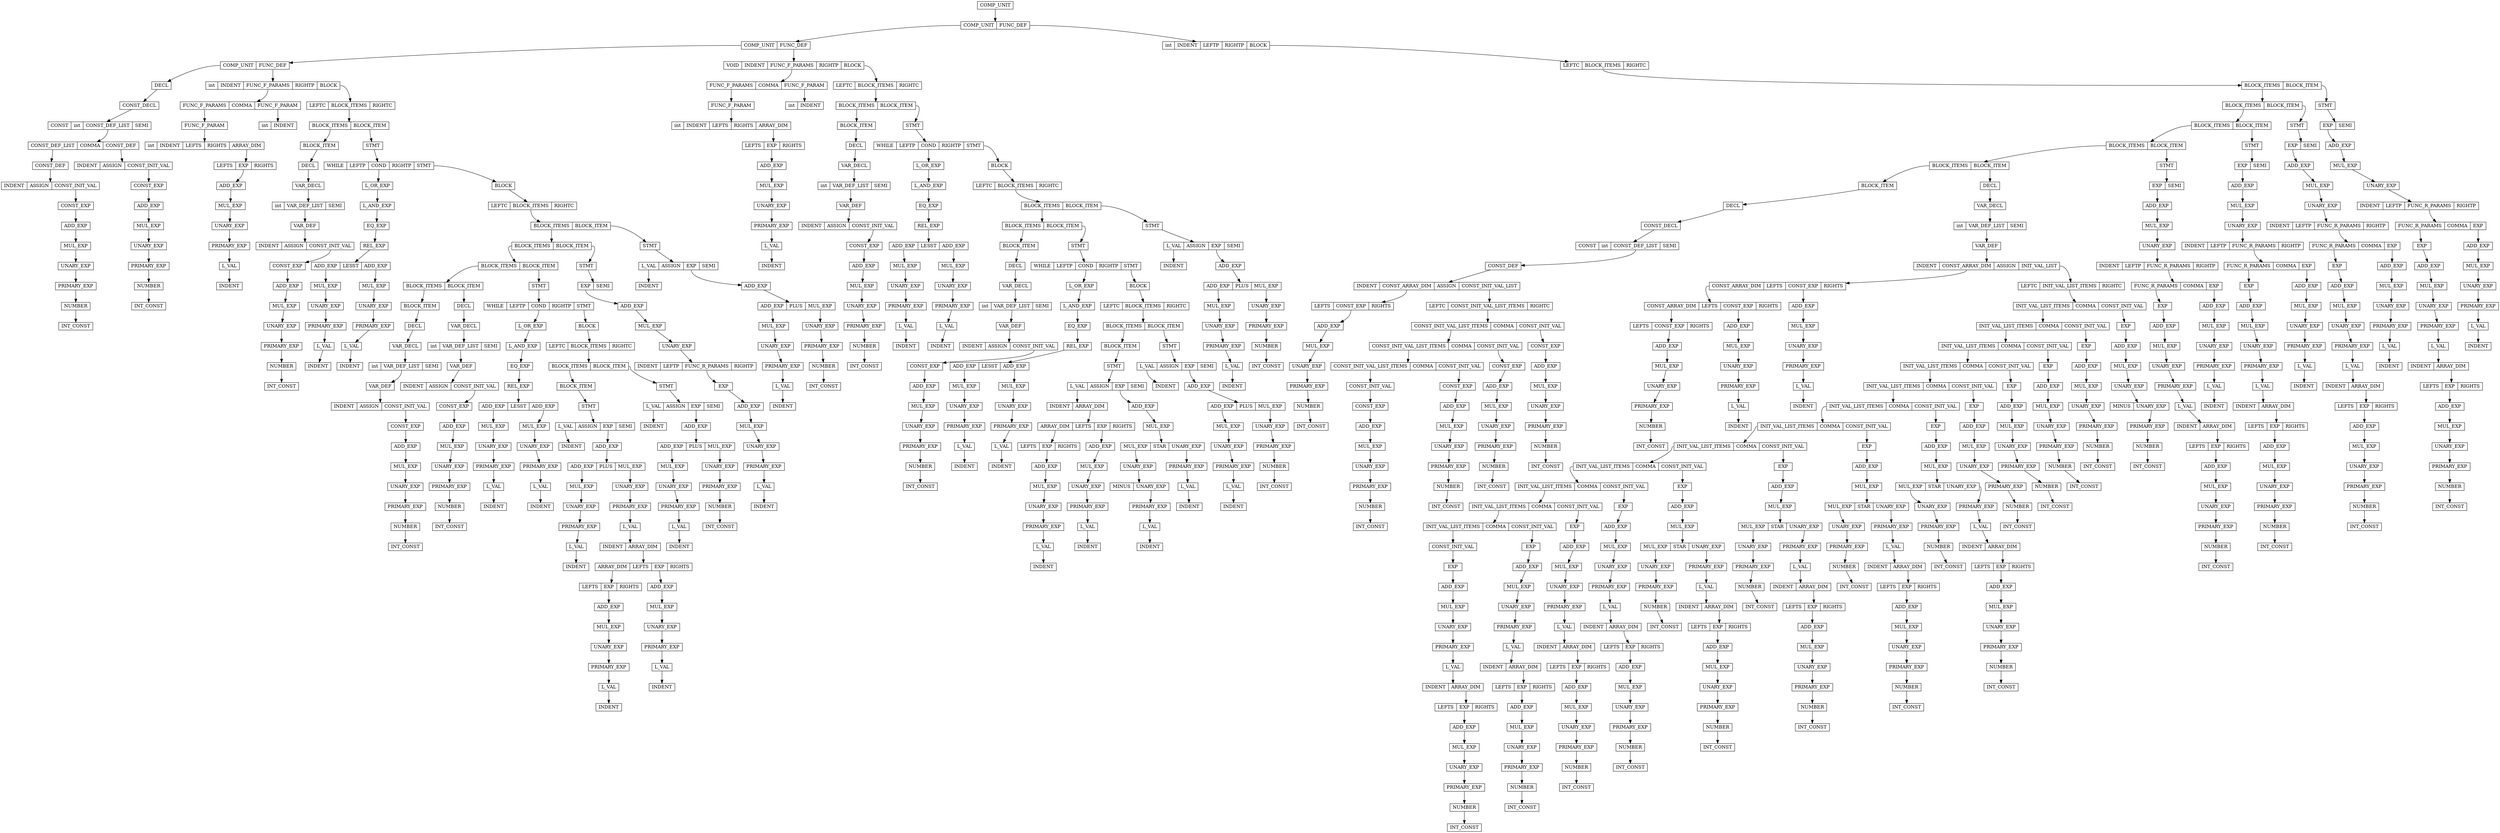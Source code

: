 digraph " "{
node [shape = record, height=.1]
0[label = "<f0> COMP\_UNIT"];
1[label = "<f0> COMP\_UNIT|<f1> FUNC\_DEF"];
2[label = "<f0> COMP\_UNIT|<f1> FUNC\_DEF"];
3[label = "<f0> COMP\_UNIT|<f1> FUNC\_DEF"];
4[label = "<f0> DECL"];
5[label = "<f0> CONST\_DECL"];
6[label = "<f0> CONST|<f1> int|<f2> CONST\_DEF\_LIST|<f3> SEMI"];
9[label = "<f0> CONST\_DEF\_LIST|<f1> COMMA|<f2> CONST\_DEF"];
10[label = "<f0> CONST\_DEF"];
11[label = "<f0> INDENT|<f1> ASSIGN|<f2> CONST\_INIT\_VAL"];
14[label = "<f0> CONST\_EXP"];
15[label = "<f0> ADD\_EXP"];
16[label = "<f0> MUL\_EXP"];
17[label = "<f0> UNARY\_EXP"];
18[label = "<f0> PRIMARY\_EXP"];
19[label = "<f0> NUMBER"];
20[label = "<f0> INT\_CONST"];
23[label = "<f0> INDENT|<f1> ASSIGN|<f2> CONST\_INIT\_VAL"];
26[label = "<f0> CONST\_EXP"];
27[label = "<f0> ADD\_EXP"];
28[label = "<f0> MUL\_EXP"];
29[label = "<f0> UNARY\_EXP"];
30[label = "<f0> PRIMARY\_EXP"];
31[label = "<f0> NUMBER"];
32[label = "<f0> INT\_CONST"];
35[label = "<f0> int|<f1> INDENT|<f2> FUNC\_F\_PARAMS|<f3> RIGHTP|<f4> BLOCK"];
38[label = "<f0> FUNC\_F\_PARAMS|<f1> COMMA|<f2> FUNC\_F\_PARAM"];
39[label = "<f0> FUNC\_F\_PARAM"];
40[label = "<f0> int|<f1> INDENT|<f2> LEFTS|<f3> RIGHTS|<f4> ARRAY\_DIM"];
45[label = "<f0> LEFTS|<f1> EXP|<f2> RIGHTS"];
47[label = "<f0> ADD\_EXP"];
48[label = "<f0> MUL\_EXP"];
49[label = "<f0> UNARY\_EXP"];
50[label = "<f0> PRIMARY\_EXP"];
51[label = "<f0> L\_VAL"];
52[label = "<f0> INDENT"];
56[label = "<f0> int|<f1> INDENT"];
60[label = "<f0> LEFTC|<f1> BLOCK\_ITEMS|<f2> RIGHTC"];
62[label = "<f0> BLOCK\_ITEMS|<f1> BLOCK\_ITEM"];
63[label = "<f0> BLOCK\_ITEM"];
64[label = "<f0> DECL"];
65[label = "<f0> VAR\_DECL"];
66[label = "<f0> int|<f1> VAR\_DEF\_LIST|<f2> SEMI"];
68[label = "<f0> VAR\_DEF"];
69[label = "<f0> INDENT|<f1> ASSIGN|<f2> CONST\_INIT\_VAL"];
72[label = "<f0> CONST\_EXP"];
73[label = "<f0> ADD\_EXP"];
74[label = "<f0> MUL\_EXP"];
75[label = "<f0> UNARY\_EXP"];
76[label = "<f0> PRIMARY\_EXP"];
77[label = "<f0> NUMBER"];
78[label = "<f0> INT\_CONST"];
81[label = "<f0> STMT"];
82[label = "<f0> WHILE|<f1> LEFTP|<f2> COND|<f3> RIGHTP|<f4> STMT"];
85[label = "<f0> L\_OR\_EXP"];
86[label = "<f0> L\_AND\_EXP"];
87[label = "<f0> EQ\_EXP"];
88[label = "<f0> REL\_EXP"];
89[label = "<f0> ADD\_EXP|<f1> LESST|<f2> ADD\_EXP"];
90[label = "<f0> MUL\_EXP"];
91[label = "<f0> UNARY\_EXP"];
92[label = "<f0> PRIMARY\_EXP"];
93[label = "<f0> L\_VAL"];
94[label = "<f0> INDENT"];
97[label = "<f0> MUL\_EXP"];
98[label = "<f0> UNARY\_EXP"];
99[label = "<f0> PRIMARY\_EXP"];
100[label = "<f0> L\_VAL"];
101[label = "<f0> INDENT"];
104[label = "<f0> BLOCK"];
105[label = "<f0> LEFTC|<f1> BLOCK\_ITEMS|<f2> RIGHTC"];
107[label = "<f0> BLOCK\_ITEMS|<f1> BLOCK\_ITEM"];
108[label = "<f0> BLOCK\_ITEMS|<f1> BLOCK\_ITEM"];
109[label = "<f0> BLOCK\_ITEMS|<f1> BLOCK\_ITEM"];
110[label = "<f0> BLOCK\_ITEMS|<f1> BLOCK\_ITEM"];
111[label = "<f0> BLOCK\_ITEM"];
112[label = "<f0> DECL"];
113[label = "<f0> VAR\_DECL"];
114[label = "<f0> int|<f1> VAR\_DEF\_LIST|<f2> SEMI"];
116[label = "<f0> VAR\_DEF"];
117[label = "<f0> INDENT|<f1> ASSIGN|<f2> CONST\_INIT\_VAL"];
120[label = "<f0> CONST\_EXP"];
121[label = "<f0> ADD\_EXP"];
122[label = "<f0> MUL\_EXP"];
123[label = "<f0> UNARY\_EXP"];
124[label = "<f0> PRIMARY\_EXP"];
125[label = "<f0> NUMBER"];
126[label = "<f0> INT\_CONST"];
129[label = "<f0> DECL"];
130[label = "<f0> VAR\_DECL"];
131[label = "<f0> int|<f1> VAR\_DEF\_LIST|<f2> SEMI"];
133[label = "<f0> VAR\_DEF"];
134[label = "<f0> INDENT|<f1> ASSIGN|<f2> CONST\_INIT\_VAL"];
137[label = "<f0> CONST\_EXP"];
138[label = "<f0> ADD\_EXP"];
139[label = "<f0> MUL\_EXP"];
140[label = "<f0> UNARY\_EXP"];
141[label = "<f0> PRIMARY\_EXP"];
142[label = "<f0> NUMBER"];
143[label = "<f0> INT\_CONST"];
146[label = "<f0> STMT"];
147[label = "<f0> WHILE|<f1> LEFTP|<f2> COND|<f3> RIGHTP|<f4> STMT"];
150[label = "<f0> L\_OR\_EXP"];
151[label = "<f0> L\_AND\_EXP"];
152[label = "<f0> EQ\_EXP"];
153[label = "<f0> REL\_EXP"];
154[label = "<f0> ADD\_EXP|<f1> LESST|<f2> ADD\_EXP"];
155[label = "<f0> MUL\_EXP"];
156[label = "<f0> UNARY\_EXP"];
157[label = "<f0> PRIMARY\_EXP"];
158[label = "<f0> L\_VAL"];
159[label = "<f0> INDENT"];
162[label = "<f0> MUL\_EXP"];
163[label = "<f0> UNARY\_EXP"];
164[label = "<f0> PRIMARY\_EXP"];
165[label = "<f0> L\_VAL"];
166[label = "<f0> INDENT"];
169[label = "<f0> BLOCK"];
170[label = "<f0> LEFTC|<f1> BLOCK\_ITEMS|<f2> RIGHTC"];
172[label = "<f0> BLOCK\_ITEMS|<f1> BLOCK\_ITEM"];
173[label = "<f0> BLOCK\_ITEM"];
174[label = "<f0> STMT"];
175[label = "<f0> L\_VAL|<f1> ASSIGN|<f2> EXP|<f3> SEMI"];
176[label = "<f0> INDENT"];
179[label = "<f0> ADD\_EXP"];
180[label = "<f0> ADD\_EXP|<f1> PLUS|<f2> MUL\_EXP"];
181[label = "<f0> MUL\_EXP"];
182[label = "<f0> UNARY\_EXP"];
183[label = "<f0> PRIMARY\_EXP"];
184[label = "<f0> L\_VAL"];
185[label = "<f0> INDENT"];
188[label = "<f0> UNARY\_EXP"];
189[label = "<f0> PRIMARY\_EXP"];
190[label = "<f0> L\_VAL"];
191[label = "<f0> INDENT|<f1> ARRAY\_DIM"];
193[label = "<f0> ARRAY\_DIM|<f1> LEFTS|<f2> EXP|<f3> RIGHTS"];
194[label = "<f0> LEFTS|<f1> EXP|<f2> RIGHTS"];
196[label = "<f0> ADD\_EXP"];
197[label = "<f0> MUL\_EXP"];
198[label = "<f0> UNARY\_EXP"];
199[label = "<f0> PRIMARY\_EXP"];
200[label = "<f0> L\_VAL"];
201[label = "<f0> INDENT"];
205[label = "<f0> ADD\_EXP"];
206[label = "<f0> MUL\_EXP"];
207[label = "<f0> UNARY\_EXP"];
208[label = "<f0> PRIMARY\_EXP"];
209[label = "<f0> L\_VAL"];
210[label = "<f0> INDENT"];
214[label = "<f0> STMT"];
215[label = "<f0> L\_VAL|<f1> ASSIGN|<f2> EXP|<f3> SEMI"];
216[label = "<f0> INDENT"];
219[label = "<f0> ADD\_EXP"];
220[label = "<f0> ADD\_EXP|<f1> PLUS|<f2> MUL\_EXP"];
221[label = "<f0> MUL\_EXP"];
222[label = "<f0> UNARY\_EXP"];
223[label = "<f0> PRIMARY\_EXP"];
224[label = "<f0> L\_VAL"];
225[label = "<f0> INDENT"];
228[label = "<f0> UNARY\_EXP"];
229[label = "<f0> PRIMARY\_EXP"];
230[label = "<f0> NUMBER"];
231[label = "<f0> INT\_CONST"];
235[label = "<f0> STMT"];
236[label = "<f0> EXP|<f1> SEMI"];
237[label = "<f0> ADD\_EXP"];
238[label = "<f0> MUL\_EXP"];
239[label = "<f0> UNARY\_EXP"];
240[label = "<f0> INDENT|<f1> LEFTP|<f2> FUNC\_R\_PARAMS|<f3> RIGHTP"];
243[label = "<f0> EXP"];
244[label = "<f0> ADD\_EXP"];
245[label = "<f0> MUL\_EXP"];
246[label = "<f0> UNARY\_EXP"];
247[label = "<f0> PRIMARY\_EXP"];
248[label = "<f0> L\_VAL"];
249[label = "<f0> INDENT"];
253[label = "<f0> STMT"];
254[label = "<f0> L\_VAL|<f1> ASSIGN|<f2> EXP|<f3> SEMI"];
255[label = "<f0> INDENT"];
258[label = "<f0> ADD\_EXP"];
259[label = "<f0> ADD\_EXP|<f1> PLUS|<f2> MUL\_EXP"];
260[label = "<f0> MUL\_EXP"];
261[label = "<f0> UNARY\_EXP"];
262[label = "<f0> PRIMARY\_EXP"];
263[label = "<f0> L\_VAL"];
264[label = "<f0> INDENT"];
267[label = "<f0> UNARY\_EXP"];
268[label = "<f0> PRIMARY\_EXP"];
269[label = "<f0> NUMBER"];
270[label = "<f0> INT\_CONST"];
275[label = "<f0> VOID|<f1> INDENT|<f2> FUNC\_F\_PARAMS|<f3> RIGHTP|<f4> BLOCK"];
278[label = "<f0> FUNC\_F\_PARAMS|<f1> COMMA|<f2> FUNC\_F\_PARAM"];
279[label = "<f0> FUNC\_F\_PARAM"];
280[label = "<f0> int|<f1> INDENT|<f2> LEFTS|<f3> RIGHTS|<f4> ARRAY\_DIM"];
285[label = "<f0> LEFTS|<f1> EXP|<f2> RIGHTS"];
287[label = "<f0> ADD\_EXP"];
288[label = "<f0> MUL\_EXP"];
289[label = "<f0> UNARY\_EXP"];
290[label = "<f0> PRIMARY\_EXP"];
291[label = "<f0> L\_VAL"];
292[label = "<f0> INDENT"];
296[label = "<f0> int|<f1> INDENT"];
300[label = "<f0> LEFTC|<f1> BLOCK\_ITEMS|<f2> RIGHTC"];
302[label = "<f0> BLOCK\_ITEMS|<f1> BLOCK\_ITEM"];
303[label = "<f0> BLOCK\_ITEM"];
304[label = "<f0> DECL"];
305[label = "<f0> VAR\_DECL"];
306[label = "<f0> int|<f1> VAR\_DEF\_LIST|<f2> SEMI"];
308[label = "<f0> VAR\_DEF"];
309[label = "<f0> INDENT|<f1> ASSIGN|<f2> CONST\_INIT\_VAL"];
312[label = "<f0> CONST\_EXP"];
313[label = "<f0> ADD\_EXP"];
314[label = "<f0> MUL\_EXP"];
315[label = "<f0> UNARY\_EXP"];
316[label = "<f0> PRIMARY\_EXP"];
317[label = "<f0> NUMBER"];
318[label = "<f0> INT\_CONST"];
321[label = "<f0> STMT"];
322[label = "<f0> WHILE|<f1> LEFTP|<f2> COND|<f3> RIGHTP|<f4> STMT"];
325[label = "<f0> L\_OR\_EXP"];
326[label = "<f0> L\_AND\_EXP"];
327[label = "<f0> EQ\_EXP"];
328[label = "<f0> REL\_EXP"];
329[label = "<f0> ADD\_EXP|<f1> LESST|<f2> ADD\_EXP"];
330[label = "<f0> MUL\_EXP"];
331[label = "<f0> UNARY\_EXP"];
332[label = "<f0> PRIMARY\_EXP"];
333[label = "<f0> L\_VAL"];
334[label = "<f0> INDENT"];
337[label = "<f0> MUL\_EXP"];
338[label = "<f0> UNARY\_EXP"];
339[label = "<f0> PRIMARY\_EXP"];
340[label = "<f0> L\_VAL"];
341[label = "<f0> INDENT"];
344[label = "<f0> BLOCK"];
345[label = "<f0> LEFTC|<f1> BLOCK\_ITEMS|<f2> RIGHTC"];
347[label = "<f0> BLOCK\_ITEMS|<f1> BLOCK\_ITEM"];
348[label = "<f0> BLOCK\_ITEMS|<f1> BLOCK\_ITEM"];
349[label = "<f0> BLOCK\_ITEM"];
350[label = "<f0> DECL"];
351[label = "<f0> VAR\_DECL"];
352[label = "<f0> int|<f1> VAR\_DEF\_LIST|<f2> SEMI"];
354[label = "<f0> VAR\_DEF"];
355[label = "<f0> INDENT|<f1> ASSIGN|<f2> CONST\_INIT\_VAL"];
358[label = "<f0> CONST\_EXP"];
359[label = "<f0> ADD\_EXP"];
360[label = "<f0> MUL\_EXP"];
361[label = "<f0> UNARY\_EXP"];
362[label = "<f0> PRIMARY\_EXP"];
363[label = "<f0> NUMBER"];
364[label = "<f0> INT\_CONST"];
367[label = "<f0> STMT"];
368[label = "<f0> WHILE|<f1> LEFTP|<f2> COND|<f3> RIGHTP|<f4> STMT"];
371[label = "<f0> L\_OR\_EXP"];
372[label = "<f0> L\_AND\_EXP"];
373[label = "<f0> EQ\_EXP"];
374[label = "<f0> REL\_EXP"];
375[label = "<f0> ADD\_EXP|<f1> LESST|<f2> ADD\_EXP"];
376[label = "<f0> MUL\_EXP"];
377[label = "<f0> UNARY\_EXP"];
378[label = "<f0> PRIMARY\_EXP"];
379[label = "<f0> L\_VAL"];
380[label = "<f0> INDENT"];
383[label = "<f0> MUL\_EXP"];
384[label = "<f0> UNARY\_EXP"];
385[label = "<f0> PRIMARY\_EXP"];
386[label = "<f0> L\_VAL"];
387[label = "<f0> INDENT"];
390[label = "<f0> BLOCK"];
391[label = "<f0> LEFTC|<f1> BLOCK\_ITEMS|<f2> RIGHTC"];
393[label = "<f0> BLOCK\_ITEMS|<f1> BLOCK\_ITEM"];
394[label = "<f0> BLOCK\_ITEM"];
395[label = "<f0> STMT"];
396[label = "<f0> L\_VAL|<f1> ASSIGN|<f2> EXP|<f3> SEMI"];
397[label = "<f0> INDENT|<f1> ARRAY\_DIM"];
399[label = "<f0> ARRAY\_DIM|<f1> LEFTS|<f2> EXP|<f3> RIGHTS"];
400[label = "<f0> LEFTS|<f1> EXP|<f2> RIGHTS"];
402[label = "<f0> ADD\_EXP"];
403[label = "<f0> MUL\_EXP"];
404[label = "<f0> UNARY\_EXP"];
405[label = "<f0> PRIMARY\_EXP"];
406[label = "<f0> L\_VAL"];
407[label = "<f0> INDENT"];
411[label = "<f0> ADD\_EXP"];
412[label = "<f0> MUL\_EXP"];
413[label = "<f0> UNARY\_EXP"];
414[label = "<f0> PRIMARY\_EXP"];
415[label = "<f0> L\_VAL"];
416[label = "<f0> INDENT"];
420[label = "<f0> ADD\_EXP"];
421[label = "<f0> MUL\_EXP"];
422[label = "<f0> MUL\_EXP|<f1> STAR|<f2> UNARY\_EXP"];
423[label = "<f0> UNARY\_EXP"];
424[label = "<f0> MINUS|<f1> UNARY\_EXP"];
426[label = "<f0> PRIMARY\_EXP"];
427[label = "<f0> L\_VAL"];
428[label = "<f0> INDENT"];
431[label = "<f0> PRIMARY\_EXP"];
432[label = "<f0> L\_VAL"];
433[label = "<f0> INDENT"];
436[label = "<f0> STMT"];
437[label = "<f0> L\_VAL|<f1> ASSIGN|<f2> EXP|<f3> SEMI"];
438[label = "<f0> INDENT"];
441[label = "<f0> ADD\_EXP"];
442[label = "<f0> ADD\_EXP|<f1> PLUS|<f2> MUL\_EXP"];
443[label = "<f0> MUL\_EXP"];
444[label = "<f0> UNARY\_EXP"];
445[label = "<f0> PRIMARY\_EXP"];
446[label = "<f0> L\_VAL"];
447[label = "<f0> INDENT"];
450[label = "<f0> UNARY\_EXP"];
451[label = "<f0> PRIMARY\_EXP"];
452[label = "<f0> NUMBER"];
453[label = "<f0> INT\_CONST"];
457[label = "<f0> STMT"];
458[label = "<f0> L\_VAL|<f1> ASSIGN|<f2> EXP|<f3> SEMI"];
459[label = "<f0> INDENT"];
462[label = "<f0> ADD\_EXP"];
463[label = "<f0> ADD\_EXP|<f1> PLUS|<f2> MUL\_EXP"];
464[label = "<f0> MUL\_EXP"];
465[label = "<f0> UNARY\_EXP"];
466[label = "<f0> PRIMARY\_EXP"];
467[label = "<f0> L\_VAL"];
468[label = "<f0> INDENT"];
471[label = "<f0> UNARY\_EXP"];
472[label = "<f0> PRIMARY\_EXP"];
473[label = "<f0> NUMBER"];
474[label = "<f0> INT\_CONST"];
479[label = "<f0> int|<f1> INDENT|<f2> LEFTP|<f3> RIGHTP|<f4> BLOCK"];
484[label = "<f0> LEFTC|<f1> BLOCK\_ITEMS|<f2> RIGHTC"];
486[label = "<f0> BLOCK\_ITEMS|<f1> BLOCK\_ITEM"];
487[label = "<f0> BLOCK\_ITEMS|<f1> BLOCK\_ITEM"];
488[label = "<f0> BLOCK\_ITEMS|<f1> BLOCK\_ITEM"];
489[label = "<f0> BLOCK\_ITEMS|<f1> BLOCK\_ITEM"];
490[label = "<f0> BLOCK\_ITEMS|<f1> BLOCK\_ITEM"];
491[label = "<f0> BLOCK\_ITEM"];
492[label = "<f0> DECL"];
493[label = "<f0> CONST\_DECL"];
494[label = "<f0> CONST|<f1> int|<f2> CONST\_DEF\_LIST|<f3> SEMI"];
497[label = "<f0> CONST\_DEF"];
498[label = "<f0> INDENT|<f1> CONST\_ARRAY\_DIM|<f2> ASSIGN|<f3> CONST\_INIT\_VAL\_LIST"];
500[label = "<f0> LEFTS|<f1> CONST\_EXP|<f2> RIGHTS"];
502[label = "<f0> ADD\_EXP"];
503[label = "<f0> MUL\_EXP"];
504[label = "<f0> UNARY\_EXP"];
505[label = "<f0> PRIMARY\_EXP"];
506[label = "<f0> NUMBER"];
507[label = "<f0> INT\_CONST"];
511[label = "<f0> LEFTC|<f1> CONST\_INIT\_VAL\_LIST\_ITEMS|<f2> RIGHTC"];
513[label = "<f0> CONST\_INIT\_VAL\_LIST\_ITEMS|<f1> COMMA|<f2> CONST\_INIT\_VAL"];
514[label = "<f0> CONST\_INIT\_VAL\_LIST\_ITEMS|<f1> COMMA|<f2> CONST\_INIT\_VAL"];
515[label = "<f0> CONST\_INIT\_VAL\_LIST\_ITEMS|<f1> COMMA|<f2> CONST\_INIT\_VAL"];
516[label = "<f0> CONST\_INIT\_VAL"];
517[label = "<f0> CONST\_EXP"];
518[label = "<f0> ADD\_EXP"];
519[label = "<f0> MUL\_EXP"];
520[label = "<f0> UNARY\_EXP"];
521[label = "<f0> PRIMARY\_EXP"];
522[label = "<f0> NUMBER"];
523[label = "<f0> INT\_CONST"];
526[label = "<f0> CONST\_EXP"];
527[label = "<f0> ADD\_EXP"];
528[label = "<f0> MUL\_EXP"];
529[label = "<f0> UNARY\_EXP"];
530[label = "<f0> PRIMARY\_EXP"];
531[label = "<f0> NUMBER"];
532[label = "<f0> INT\_CONST"];
535[label = "<f0> CONST\_EXP"];
536[label = "<f0> ADD\_EXP"];
537[label = "<f0> MUL\_EXP"];
538[label = "<f0> UNARY\_EXP"];
539[label = "<f0> PRIMARY\_EXP"];
540[label = "<f0> NUMBER"];
541[label = "<f0> INT\_CONST"];
544[label = "<f0> CONST\_EXP"];
545[label = "<f0> ADD\_EXP"];
546[label = "<f0> MUL\_EXP"];
547[label = "<f0> UNARY\_EXP"];
548[label = "<f0> PRIMARY\_EXP"];
549[label = "<f0> NUMBER"];
550[label = "<f0> INT\_CONST"];
554[label = "<f0> DECL"];
555[label = "<f0> VAR\_DECL"];
556[label = "<f0> int|<f1> VAR\_DEF\_LIST|<f2> SEMI"];
558[label = "<f0> VAR\_DEF"];
559[label = "<f0> INDENT|<f1> CONST\_ARRAY\_DIM|<f2> ASSIGN|<f3> INIT\_VAL\_LIST"];
561[label = "<f0> CONST\_ARRAY\_DIM|<f1> LEFTS|<f2> CONST\_EXP|<f3> RIGHTS"];
562[label = "<f0> CONST\_ARRAY\_DIM|<f1> LEFTS|<f2> CONST\_EXP|<f3> RIGHTS"];
563[label = "<f0> LEFTS|<f1> CONST\_EXP|<f2> RIGHTS"];
565[label = "<f0> ADD\_EXP"];
566[label = "<f0> MUL\_EXP"];
567[label = "<f0> UNARY\_EXP"];
568[label = "<f0> PRIMARY\_EXP"];
569[label = "<f0> NUMBER"];
570[label = "<f0> INT\_CONST"];
574[label = "<f0> ADD\_EXP"];
575[label = "<f0> MUL\_EXP"];
576[label = "<f0> UNARY\_EXP"];
577[label = "<f0> PRIMARY\_EXP"];
578[label = "<f0> L\_VAL"];
579[label = "<f0> INDENT"];
583[label = "<f0> ADD\_EXP"];
584[label = "<f0> MUL\_EXP"];
585[label = "<f0> UNARY\_EXP"];
586[label = "<f0> PRIMARY\_EXP"];
587[label = "<f0> L\_VAL"];
588[label = "<f0> INDENT"];
592[label = "<f0> LEFTC|<f1> INIT\_VAL\_LIST\_ITEMS|<f2> RIGHTC"];
594[label = "<f0> INIT\_VAL\_LIST\_ITEMS|<f1> COMMA|<f2> CONST\_INIT\_VAL"];
595[label = "<f0> INIT\_VAL\_LIST\_ITEMS|<f1> COMMA|<f2> CONST\_INIT\_VAL"];
596[label = "<f0> INIT\_VAL\_LIST\_ITEMS|<f1> COMMA|<f2> CONST\_INIT\_VAL"];
597[label = "<f0> INIT\_VAL\_LIST\_ITEMS|<f1> COMMA|<f2> CONST\_INIT\_VAL"];
598[label = "<f0> INIT\_VAL\_LIST\_ITEMS|<f1> COMMA|<f2> CONST\_INIT\_VAL"];
599[label = "<f0> INIT\_VAL\_LIST\_ITEMS|<f1> COMMA|<f2> CONST\_INIT\_VAL"];
600[label = "<f0> INIT\_VAL\_LIST\_ITEMS|<f1> COMMA|<f2> CONST\_INIT\_VAL"];
601[label = "<f0> INIT\_VAL\_LIST\_ITEMS|<f1> COMMA|<f2> CONST\_INIT\_VAL"];
602[label = "<f0> INIT\_VAL\_LIST\_ITEMS|<f1> COMMA|<f2> CONST\_INIT\_VAL"];
603[label = "<f0> INIT\_VAL\_LIST\_ITEMS|<f1> COMMA|<f2> CONST\_INIT\_VAL"];
604[label = "<f0> INIT\_VAL\_LIST\_ITEMS|<f1> COMMA|<f2> CONST\_INIT\_VAL"];
605[label = "<f0> INIT\_VAL\_LIST\_ITEMS|<f1> COMMA|<f2> CONST\_INIT\_VAL"];
606[label = "<f0> CONST\_INIT\_VAL"];
607[label = "<f0> EXP"];
608[label = "<f0> ADD\_EXP"];
609[label = "<f0> MUL\_EXP"];
610[label = "<f0> UNARY\_EXP"];
611[label = "<f0> PRIMARY\_EXP"];
612[label = "<f0> L\_VAL"];
613[label = "<f0> INDENT|<f1> ARRAY\_DIM"];
615[label = "<f0> LEFTS|<f1> EXP|<f2> RIGHTS"];
617[label = "<f0> ADD\_EXP"];
618[label = "<f0> MUL\_EXP"];
619[label = "<f0> UNARY\_EXP"];
620[label = "<f0> PRIMARY\_EXP"];
621[label = "<f0> NUMBER"];
622[label = "<f0> INT\_CONST"];
626[label = "<f0> EXP"];
627[label = "<f0> ADD\_EXP"];
628[label = "<f0> MUL\_EXP"];
629[label = "<f0> UNARY\_EXP"];
630[label = "<f0> PRIMARY\_EXP"];
631[label = "<f0> L\_VAL"];
632[label = "<f0> INDENT|<f1> ARRAY\_DIM"];
634[label = "<f0> LEFTS|<f1> EXP|<f2> RIGHTS"];
636[label = "<f0> ADD\_EXP"];
637[label = "<f0> MUL\_EXP"];
638[label = "<f0> UNARY\_EXP"];
639[label = "<f0> PRIMARY\_EXP"];
640[label = "<f0> NUMBER"];
641[label = "<f0> INT\_CONST"];
645[label = "<f0> EXP"];
646[label = "<f0> ADD\_EXP"];
647[label = "<f0> MUL\_EXP"];
648[label = "<f0> UNARY\_EXP"];
649[label = "<f0> PRIMARY\_EXP"];
650[label = "<f0> L\_VAL"];
651[label = "<f0> INDENT|<f1> ARRAY\_DIM"];
653[label = "<f0> LEFTS|<f1> EXP|<f2> RIGHTS"];
655[label = "<f0> ADD\_EXP"];
656[label = "<f0> MUL\_EXP"];
657[label = "<f0> UNARY\_EXP"];
658[label = "<f0> PRIMARY\_EXP"];
659[label = "<f0> NUMBER"];
660[label = "<f0> INT\_CONST"];
664[label = "<f0> EXP"];
665[label = "<f0> ADD\_EXP"];
666[label = "<f0> MUL\_EXP"];
667[label = "<f0> UNARY\_EXP"];
668[label = "<f0> PRIMARY\_EXP"];
669[label = "<f0> L\_VAL"];
670[label = "<f0> INDENT|<f1> ARRAY\_DIM"];
672[label = "<f0> LEFTS|<f1> EXP|<f2> RIGHTS"];
674[label = "<f0> ADD\_EXP"];
675[label = "<f0> MUL\_EXP"];
676[label = "<f0> UNARY\_EXP"];
677[label = "<f0> PRIMARY\_EXP"];
678[label = "<f0> NUMBER"];
679[label = "<f0> INT\_CONST"];
683[label = "<f0> EXP"];
684[label = "<f0> ADD\_EXP"];
685[label = "<f0> MUL\_EXP"];
686[label = "<f0> MUL\_EXP|<f1> STAR|<f2> UNARY\_EXP"];
687[label = "<f0> UNARY\_EXP"];
688[label = "<f0> PRIMARY\_EXP"];
689[label = "<f0> NUMBER"];
690[label = "<f0> INT\_CONST"];
693[label = "<f0> PRIMARY\_EXP"];
694[label = "<f0> L\_VAL"];
695[label = "<f0> INDENT|<f1> ARRAY\_DIM"];
697[label = "<f0> LEFTS|<f1> EXP|<f2> RIGHTS"];
699[label = "<f0> ADD\_EXP"];
700[label = "<f0> MUL\_EXP"];
701[label = "<f0> UNARY\_EXP"];
702[label = "<f0> PRIMARY\_EXP"];
703[label = "<f0> NUMBER"];
704[label = "<f0> INT\_CONST"];
708[label = "<f0> EXP"];
709[label = "<f0> ADD\_EXP"];
710[label = "<f0> MUL\_EXP"];
711[label = "<f0> MUL\_EXP|<f1> STAR|<f2> UNARY\_EXP"];
712[label = "<f0> UNARY\_EXP"];
713[label = "<f0> PRIMARY\_EXP"];
714[label = "<f0> NUMBER"];
715[label = "<f0> INT\_CONST"];
718[label = "<f0> PRIMARY\_EXP"];
719[label = "<f0> L\_VAL"];
720[label = "<f0> INDENT|<f1> ARRAY\_DIM"];
722[label = "<f0> LEFTS|<f1> EXP|<f2> RIGHTS"];
724[label = "<f0> ADD\_EXP"];
725[label = "<f0> MUL\_EXP"];
726[label = "<f0> UNARY\_EXP"];
727[label = "<f0> PRIMARY\_EXP"];
728[label = "<f0> NUMBER"];
729[label = "<f0> INT\_CONST"];
733[label = "<f0> EXP"];
734[label = "<f0> ADD\_EXP"];
735[label = "<f0> MUL\_EXP"];
736[label = "<f0> MUL\_EXP|<f1> STAR|<f2> UNARY\_EXP"];
737[label = "<f0> UNARY\_EXP"];
738[label = "<f0> PRIMARY\_EXP"];
739[label = "<f0> NUMBER"];
740[label = "<f0> INT\_CONST"];
743[label = "<f0> PRIMARY\_EXP"];
744[label = "<f0> L\_VAL"];
745[label = "<f0> INDENT|<f1> ARRAY\_DIM"];
747[label = "<f0> LEFTS|<f1> EXP|<f2> RIGHTS"];
749[label = "<f0> ADD\_EXP"];
750[label = "<f0> MUL\_EXP"];
751[label = "<f0> UNARY\_EXP"];
752[label = "<f0> PRIMARY\_EXP"];
753[label = "<f0> NUMBER"];
754[label = "<f0> INT\_CONST"];
758[label = "<f0> EXP"];
759[label = "<f0> ADD\_EXP"];
760[label = "<f0> MUL\_EXP"];
761[label = "<f0> MUL\_EXP|<f1> STAR|<f2> UNARY\_EXP"];
762[label = "<f0> UNARY\_EXP"];
763[label = "<f0> PRIMARY\_EXP"];
764[label = "<f0> NUMBER"];
765[label = "<f0> INT\_CONST"];
768[label = "<f0> PRIMARY\_EXP"];
769[label = "<f0> L\_VAL"];
770[label = "<f0> INDENT|<f1> ARRAY\_DIM"];
772[label = "<f0> LEFTS|<f1> EXP|<f2> RIGHTS"];
774[label = "<f0> ADD\_EXP"];
775[label = "<f0> MUL\_EXP"];
776[label = "<f0> UNARY\_EXP"];
777[label = "<f0> PRIMARY\_EXP"];
778[label = "<f0> NUMBER"];
779[label = "<f0> INT\_CONST"];
783[label = "<f0> EXP"];
784[label = "<f0> ADD\_EXP"];
785[label = "<f0> MUL\_EXP"];
786[label = "<f0> UNARY\_EXP"];
787[label = "<f0> PRIMARY\_EXP"];
788[label = "<f0> NUMBER"];
789[label = "<f0> INT\_CONST"];
792[label = "<f0> EXP"];
793[label = "<f0> ADD\_EXP"];
794[label = "<f0> MUL\_EXP"];
795[label = "<f0> UNARY\_EXP"];
796[label = "<f0> PRIMARY\_EXP"];
797[label = "<f0> NUMBER"];
798[label = "<f0> INT\_CONST"];
801[label = "<f0> EXP"];
802[label = "<f0> ADD\_EXP"];
803[label = "<f0> MUL\_EXP"];
804[label = "<f0> UNARY\_EXP"];
805[label = "<f0> PRIMARY\_EXP"];
806[label = "<f0> NUMBER"];
807[label = "<f0> INT\_CONST"];
810[label = "<f0> EXP"];
811[label = "<f0> ADD\_EXP"];
812[label = "<f0> MUL\_EXP"];
813[label = "<f0> UNARY\_EXP"];
814[label = "<f0> PRIMARY\_EXP"];
815[label = "<f0> NUMBER"];
816[label = "<f0> INT\_CONST"];
819[label = "<f0> EXP"];
820[label = "<f0> ADD\_EXP"];
821[label = "<f0> MUL\_EXP"];
822[label = "<f0> UNARY\_EXP"];
823[label = "<f0> MINUS|<f1> UNARY\_EXP"];
825[label = "<f0> PRIMARY\_EXP"];
826[label = "<f0> NUMBER"];
827[label = "<f0> INT\_CONST"];
831[label = "<f0> STMT"];
832[label = "<f0> EXP|<f1> SEMI"];
833[label = "<f0> ADD\_EXP"];
834[label = "<f0> MUL\_EXP"];
835[label = "<f0> UNARY\_EXP"];
836[label = "<f0> INDENT|<f1> LEFTP|<f2> FUNC\_R\_PARAMS|<f3> RIGHTP"];
839[label = "<f0> FUNC\_R\_PARAMS|<f1> COMMA|<f2> EXP"];
840[label = "<f0> EXP"];
841[label = "<f0> ADD\_EXP"];
842[label = "<f0> MUL\_EXP"];
843[label = "<f0> UNARY\_EXP"];
844[label = "<f0> PRIMARY\_EXP"];
845[label = "<f0> L\_VAL"];
846[label = "<f0> INDENT|<f1> ARRAY\_DIM"];
848[label = "<f0> LEFTS|<f1> EXP|<f2> RIGHTS"];
850[label = "<f0> ADD\_EXP"];
851[label = "<f0> MUL\_EXP"];
852[label = "<f0> UNARY\_EXP"];
853[label = "<f0> PRIMARY\_EXP"];
854[label = "<f0> NUMBER"];
855[label = "<f0> INT\_CONST"];
859[label = "<f0> ADD\_EXP"];
860[label = "<f0> MUL\_EXP"];
861[label = "<f0> UNARY\_EXP"];
862[label = "<f0> PRIMARY\_EXP"];
863[label = "<f0> L\_VAL"];
864[label = "<f0> INDENT"];
868[label = "<f0> STMT"];
869[label = "<f0> EXP|<f1> SEMI"];
870[label = "<f0> ADD\_EXP"];
871[label = "<f0> MUL\_EXP"];
872[label = "<f0> UNARY\_EXP"];
873[label = "<f0> INDENT|<f1> LEFTP|<f2> FUNC\_R\_PARAMS|<f3> RIGHTP"];
876[label = "<f0> FUNC\_R\_PARAMS|<f1> COMMA|<f2> EXP"];
877[label = "<f0> EXP"];
878[label = "<f0> ADD\_EXP"];
879[label = "<f0> MUL\_EXP"];
880[label = "<f0> UNARY\_EXP"];
881[label = "<f0> PRIMARY\_EXP"];
882[label = "<f0> L\_VAL"];
883[label = "<f0> INDENT|<f1> ARRAY\_DIM"];
885[label = "<f0> LEFTS|<f1> EXP|<f2> RIGHTS"];
887[label = "<f0> ADD\_EXP"];
888[label = "<f0> MUL\_EXP"];
889[label = "<f0> UNARY\_EXP"];
890[label = "<f0> PRIMARY\_EXP"];
891[label = "<f0> NUMBER"];
892[label = "<f0> INT\_CONST"];
896[label = "<f0> ADD\_EXP"];
897[label = "<f0> MUL\_EXP"];
898[label = "<f0> UNARY\_EXP"];
899[label = "<f0> PRIMARY\_EXP"];
900[label = "<f0> L\_VAL"];
901[label = "<f0> INDENT"];
905[label = "<f0> STMT"];
906[label = "<f0> EXP|<f1> SEMI"];
907[label = "<f0> ADD\_EXP"];
908[label = "<f0> MUL\_EXP"];
909[label = "<f0> UNARY\_EXP"];
910[label = "<f0> INDENT|<f1> LEFTP|<f2> FUNC\_R\_PARAMS|<f3> RIGHTP"];
913[label = "<f0> FUNC\_R\_PARAMS|<f1> COMMA|<f2> EXP"];
914[label = "<f0> EXP"];
915[label = "<f0> ADD\_EXP"];
916[label = "<f0> MUL\_EXP"];
917[label = "<f0> UNARY\_EXP"];
918[label = "<f0> PRIMARY\_EXP"];
919[label = "<f0> L\_VAL"];
920[label = "<f0> INDENT|<f1> ARRAY\_DIM"];
922[label = "<f0> LEFTS|<f1> EXP|<f2> RIGHTS"];
924[label = "<f0> ADD\_EXP"];
925[label = "<f0> MUL\_EXP"];
926[label = "<f0> UNARY\_EXP"];
927[label = "<f0> PRIMARY\_EXP"];
928[label = "<f0> NUMBER"];
929[label = "<f0> INT\_CONST"];
933[label = "<f0> ADD\_EXP"];
934[label = "<f0> MUL\_EXP"];
935[label = "<f0> UNARY\_EXP"];
936[label = "<f0> PRIMARY\_EXP"];
937[label = "<f0> L\_VAL"];
938[label = "<f0> INDENT"];
942[label = "<f0> STMT"];
943[label = "<f0> EXP|<f1> SEMI"];
944[label = "<f0> ADD\_EXP"];
945[label = "<f0> MUL\_EXP"];
946[label = "<f0> UNARY\_EXP"];
947[label = "<f0> INDENT|<f1> LEFTP|<f2> FUNC\_R\_PARAMS|<f3> RIGHTP"];
950[label = "<f0> FUNC\_R\_PARAMS|<f1> COMMA|<f2> EXP"];
951[label = "<f0> EXP"];
952[label = "<f0> ADD\_EXP"];
953[label = "<f0> MUL\_EXP"];
954[label = "<f0> UNARY\_EXP"];
955[label = "<f0> PRIMARY\_EXP"];
956[label = "<f0> L\_VAL"];
957[label = "<f0> INDENT|<f1> ARRAY\_DIM"];
959[label = "<f0> LEFTS|<f1> EXP|<f2> RIGHTS"];
961[label = "<f0> ADD\_EXP"];
962[label = "<f0> MUL\_EXP"];
963[label = "<f0> UNARY\_EXP"];
964[label = "<f0> PRIMARY\_EXP"];
965[label = "<f0> NUMBER"];
966[label = "<f0> INT\_CONST"];
970[label = "<f0> ADD\_EXP"];
971[label = "<f0> MUL\_EXP"];
972[label = "<f0> UNARY\_EXP"];
973[label = "<f0> PRIMARY\_EXP"];
974[label = "<f0> L\_VAL"];
975[label = "<f0> INDENT"];
0:f0->1;
1:f0->2;
2:f0->3;
3:f0->4;
4:f0->5;
5:f0->6;
6:f2->9;
9:f0->10;
10:f0->11;
11:f2->14;
14:f0->15;
15:f0->16;
16:f0->17;
17:f0->18;
18:f0->19;
19:f0->20;
9:f2->23;
23:f2->26;
26:f0->27;
27:f0->28;
28:f0->29;
29:f0->30;
30:f0->31;
31:f0->32;
3:f1->35;
35:f2->38;
38:f0->39;
39:f0->40;
40:f4->45;
45:f1->47;
47:f0->48;
48:f0->49;
49:f0->50;
50:f0->51;
51:f0->52;
38:f2->56;
35:f4->60;
60:f1->62;
62:f0->63;
63:f0->64;
64:f0->65;
65:f0->66;
66:f1->68;
68:f0->69;
69:f2->72;
72:f0->73;
73:f0->74;
74:f0->75;
75:f0->76;
76:f0->77;
77:f0->78;
62:f1->81;
81:f0->82;
82:f2->85;
85:f0->86;
86:f0->87;
87:f0->88;
88:f0->89;
89:f0->90;
90:f0->91;
91:f0->92;
92:f0->93;
93:f0->94;
89:f2->97;
97:f0->98;
98:f0->99;
99:f0->100;
100:f0->101;
82:f4->104;
104:f0->105;
105:f1->107;
107:f0->108;
108:f0->109;
109:f0->110;
110:f0->111;
111:f0->112;
112:f0->113;
113:f0->114;
114:f1->116;
116:f0->117;
117:f2->120;
120:f0->121;
121:f0->122;
122:f0->123;
123:f0->124;
124:f0->125;
125:f0->126;
110:f1->129;
129:f0->130;
130:f0->131;
131:f1->133;
133:f0->134;
134:f2->137;
137:f0->138;
138:f0->139;
139:f0->140;
140:f0->141;
141:f0->142;
142:f0->143;
109:f1->146;
146:f0->147;
147:f2->150;
150:f0->151;
151:f0->152;
152:f0->153;
153:f0->154;
154:f0->155;
155:f0->156;
156:f0->157;
157:f0->158;
158:f0->159;
154:f2->162;
162:f0->163;
163:f0->164;
164:f0->165;
165:f0->166;
147:f4->169;
169:f0->170;
170:f1->172;
172:f0->173;
173:f0->174;
174:f0->175;
175:f0->176;
175:f2->179;
179:f0->180;
180:f0->181;
181:f0->182;
182:f0->183;
183:f0->184;
184:f0->185;
180:f2->188;
188:f0->189;
189:f0->190;
190:f0->191;
191:f1->193;
193:f0->194;
194:f1->196;
196:f0->197;
197:f0->198;
198:f0->199;
199:f0->200;
200:f0->201;
193:f2->205;
205:f0->206;
206:f0->207;
207:f0->208;
208:f0->209;
209:f0->210;
172:f1->214;
214:f0->215;
215:f0->216;
215:f2->219;
219:f0->220;
220:f0->221;
221:f0->222;
222:f0->223;
223:f0->224;
224:f0->225;
220:f2->228;
228:f0->229;
229:f0->230;
230:f0->231;
108:f1->235;
235:f0->236;
236:f0->237;
237:f0->238;
238:f0->239;
239:f0->240;
240:f2->243;
243:f0->244;
244:f0->245;
245:f0->246;
246:f0->247;
247:f0->248;
248:f0->249;
107:f1->253;
253:f0->254;
254:f0->255;
254:f2->258;
258:f0->259;
259:f0->260;
260:f0->261;
261:f0->262;
262:f0->263;
263:f0->264;
259:f2->267;
267:f0->268;
268:f0->269;
269:f0->270;
2:f1->275;
275:f2->278;
278:f0->279;
279:f0->280;
280:f4->285;
285:f1->287;
287:f0->288;
288:f0->289;
289:f0->290;
290:f0->291;
291:f0->292;
278:f2->296;
275:f4->300;
300:f1->302;
302:f0->303;
303:f0->304;
304:f0->305;
305:f0->306;
306:f1->308;
308:f0->309;
309:f2->312;
312:f0->313;
313:f0->314;
314:f0->315;
315:f0->316;
316:f0->317;
317:f0->318;
302:f1->321;
321:f0->322;
322:f2->325;
325:f0->326;
326:f0->327;
327:f0->328;
328:f0->329;
329:f0->330;
330:f0->331;
331:f0->332;
332:f0->333;
333:f0->334;
329:f2->337;
337:f0->338;
338:f0->339;
339:f0->340;
340:f0->341;
322:f4->344;
344:f0->345;
345:f1->347;
347:f0->348;
348:f0->349;
349:f0->350;
350:f0->351;
351:f0->352;
352:f1->354;
354:f0->355;
355:f2->358;
358:f0->359;
359:f0->360;
360:f0->361;
361:f0->362;
362:f0->363;
363:f0->364;
348:f1->367;
367:f0->368;
368:f2->371;
371:f0->372;
372:f0->373;
373:f0->374;
374:f0->375;
375:f0->376;
376:f0->377;
377:f0->378;
378:f0->379;
379:f0->380;
375:f2->383;
383:f0->384;
384:f0->385;
385:f0->386;
386:f0->387;
368:f4->390;
390:f0->391;
391:f1->393;
393:f0->394;
394:f0->395;
395:f0->396;
396:f0->397;
397:f1->399;
399:f0->400;
400:f1->402;
402:f0->403;
403:f0->404;
404:f0->405;
405:f0->406;
406:f0->407;
399:f2->411;
411:f0->412;
412:f0->413;
413:f0->414;
414:f0->415;
415:f0->416;
396:f2->420;
420:f0->421;
421:f0->422;
422:f0->423;
423:f0->424;
424:f1->426;
426:f0->427;
427:f0->428;
422:f2->431;
431:f0->432;
432:f0->433;
393:f1->436;
436:f0->437;
437:f0->438;
437:f2->441;
441:f0->442;
442:f0->443;
443:f0->444;
444:f0->445;
445:f0->446;
446:f0->447;
442:f2->450;
450:f0->451;
451:f0->452;
452:f0->453;
347:f1->457;
457:f0->458;
458:f0->459;
458:f2->462;
462:f0->463;
463:f0->464;
464:f0->465;
465:f0->466;
466:f0->467;
467:f0->468;
463:f2->471;
471:f0->472;
472:f0->473;
473:f0->474;
1:f1->479;
479:f4->484;
484:f1->486;
486:f0->487;
487:f0->488;
488:f0->489;
489:f0->490;
490:f0->491;
491:f0->492;
492:f0->493;
493:f0->494;
494:f2->497;
497:f0->498;
498:f1->500;
500:f1->502;
502:f0->503;
503:f0->504;
504:f0->505;
505:f0->506;
506:f0->507;
498:f3->511;
511:f1->513;
513:f0->514;
514:f0->515;
515:f0->516;
516:f0->517;
517:f0->518;
518:f0->519;
519:f0->520;
520:f0->521;
521:f0->522;
522:f0->523;
515:f2->526;
526:f0->527;
527:f0->528;
528:f0->529;
529:f0->530;
530:f0->531;
531:f0->532;
514:f2->535;
535:f0->536;
536:f0->537;
537:f0->538;
538:f0->539;
539:f0->540;
540:f0->541;
513:f2->544;
544:f0->545;
545:f0->546;
546:f0->547;
547:f0->548;
548:f0->549;
549:f0->550;
490:f1->554;
554:f0->555;
555:f0->556;
556:f1->558;
558:f0->559;
559:f1->561;
561:f0->562;
562:f0->563;
563:f1->565;
565:f0->566;
566:f0->567;
567:f0->568;
568:f0->569;
569:f0->570;
562:f2->574;
574:f0->575;
575:f0->576;
576:f0->577;
577:f0->578;
578:f0->579;
561:f2->583;
583:f0->584;
584:f0->585;
585:f0->586;
586:f0->587;
587:f0->588;
559:f3->592;
592:f1->594;
594:f0->595;
595:f0->596;
596:f0->597;
597:f0->598;
598:f0->599;
599:f0->600;
600:f0->601;
601:f0->602;
602:f0->603;
603:f0->604;
604:f0->605;
605:f0->606;
606:f0->607;
607:f0->608;
608:f0->609;
609:f0->610;
610:f0->611;
611:f0->612;
612:f0->613;
613:f1->615;
615:f1->617;
617:f0->618;
618:f0->619;
619:f0->620;
620:f0->621;
621:f0->622;
605:f2->626;
626:f0->627;
627:f0->628;
628:f0->629;
629:f0->630;
630:f0->631;
631:f0->632;
632:f1->634;
634:f1->636;
636:f0->637;
637:f0->638;
638:f0->639;
639:f0->640;
640:f0->641;
604:f2->645;
645:f0->646;
646:f0->647;
647:f0->648;
648:f0->649;
649:f0->650;
650:f0->651;
651:f1->653;
653:f1->655;
655:f0->656;
656:f0->657;
657:f0->658;
658:f0->659;
659:f0->660;
603:f2->664;
664:f0->665;
665:f0->666;
666:f0->667;
667:f0->668;
668:f0->669;
669:f0->670;
670:f1->672;
672:f1->674;
674:f0->675;
675:f0->676;
676:f0->677;
677:f0->678;
678:f0->679;
602:f2->683;
683:f0->684;
684:f0->685;
685:f0->686;
686:f0->687;
687:f0->688;
688:f0->689;
689:f0->690;
686:f2->693;
693:f0->694;
694:f0->695;
695:f1->697;
697:f1->699;
699:f0->700;
700:f0->701;
701:f0->702;
702:f0->703;
703:f0->704;
601:f2->708;
708:f0->709;
709:f0->710;
710:f0->711;
711:f0->712;
712:f0->713;
713:f0->714;
714:f0->715;
711:f2->718;
718:f0->719;
719:f0->720;
720:f1->722;
722:f1->724;
724:f0->725;
725:f0->726;
726:f0->727;
727:f0->728;
728:f0->729;
600:f2->733;
733:f0->734;
734:f0->735;
735:f0->736;
736:f0->737;
737:f0->738;
738:f0->739;
739:f0->740;
736:f2->743;
743:f0->744;
744:f0->745;
745:f1->747;
747:f1->749;
749:f0->750;
750:f0->751;
751:f0->752;
752:f0->753;
753:f0->754;
599:f2->758;
758:f0->759;
759:f0->760;
760:f0->761;
761:f0->762;
762:f0->763;
763:f0->764;
764:f0->765;
761:f2->768;
768:f0->769;
769:f0->770;
770:f1->772;
772:f1->774;
774:f0->775;
775:f0->776;
776:f0->777;
777:f0->778;
778:f0->779;
598:f2->783;
783:f0->784;
784:f0->785;
785:f0->786;
786:f0->787;
787:f0->788;
788:f0->789;
597:f2->792;
792:f0->793;
793:f0->794;
794:f0->795;
795:f0->796;
796:f0->797;
797:f0->798;
596:f2->801;
801:f0->802;
802:f0->803;
803:f0->804;
804:f0->805;
805:f0->806;
806:f0->807;
595:f2->810;
810:f0->811;
811:f0->812;
812:f0->813;
813:f0->814;
814:f0->815;
815:f0->816;
594:f2->819;
819:f0->820;
820:f0->821;
821:f0->822;
822:f0->823;
823:f1->825;
825:f0->826;
826:f0->827;
489:f1->831;
831:f0->832;
832:f0->833;
833:f0->834;
834:f0->835;
835:f0->836;
836:f2->839;
839:f0->840;
840:f0->841;
841:f0->842;
842:f0->843;
843:f0->844;
844:f0->845;
845:f0->846;
846:f1->848;
848:f1->850;
850:f0->851;
851:f0->852;
852:f0->853;
853:f0->854;
854:f0->855;
839:f2->859;
859:f0->860;
860:f0->861;
861:f0->862;
862:f0->863;
863:f0->864;
488:f1->868;
868:f0->869;
869:f0->870;
870:f0->871;
871:f0->872;
872:f0->873;
873:f2->876;
876:f0->877;
877:f0->878;
878:f0->879;
879:f0->880;
880:f0->881;
881:f0->882;
882:f0->883;
883:f1->885;
885:f1->887;
887:f0->888;
888:f0->889;
889:f0->890;
890:f0->891;
891:f0->892;
876:f2->896;
896:f0->897;
897:f0->898;
898:f0->899;
899:f0->900;
900:f0->901;
487:f1->905;
905:f0->906;
906:f0->907;
907:f0->908;
908:f0->909;
909:f0->910;
910:f2->913;
913:f0->914;
914:f0->915;
915:f0->916;
916:f0->917;
917:f0->918;
918:f0->919;
919:f0->920;
920:f1->922;
922:f1->924;
924:f0->925;
925:f0->926;
926:f0->927;
927:f0->928;
928:f0->929;
913:f2->933;
933:f0->934;
934:f0->935;
935:f0->936;
936:f0->937;
937:f0->938;
486:f1->942;
942:f0->943;
943:f0->944;
944:f0->945;
945:f0->946;
946:f0->947;
947:f2->950;
950:f0->951;
951:f0->952;
952:f0->953;
953:f0->954;
954:f0->955;
955:f0->956;
956:f0->957;
957:f1->959;
959:f1->961;
961:f0->962;
962:f0->963;
963:f0->964;
964:f0->965;
965:f0->966;
950:f2->970;
970:f0->971;
971:f0->972;
972:f0->973;
973:f0->974;
974:f0->975;
}
